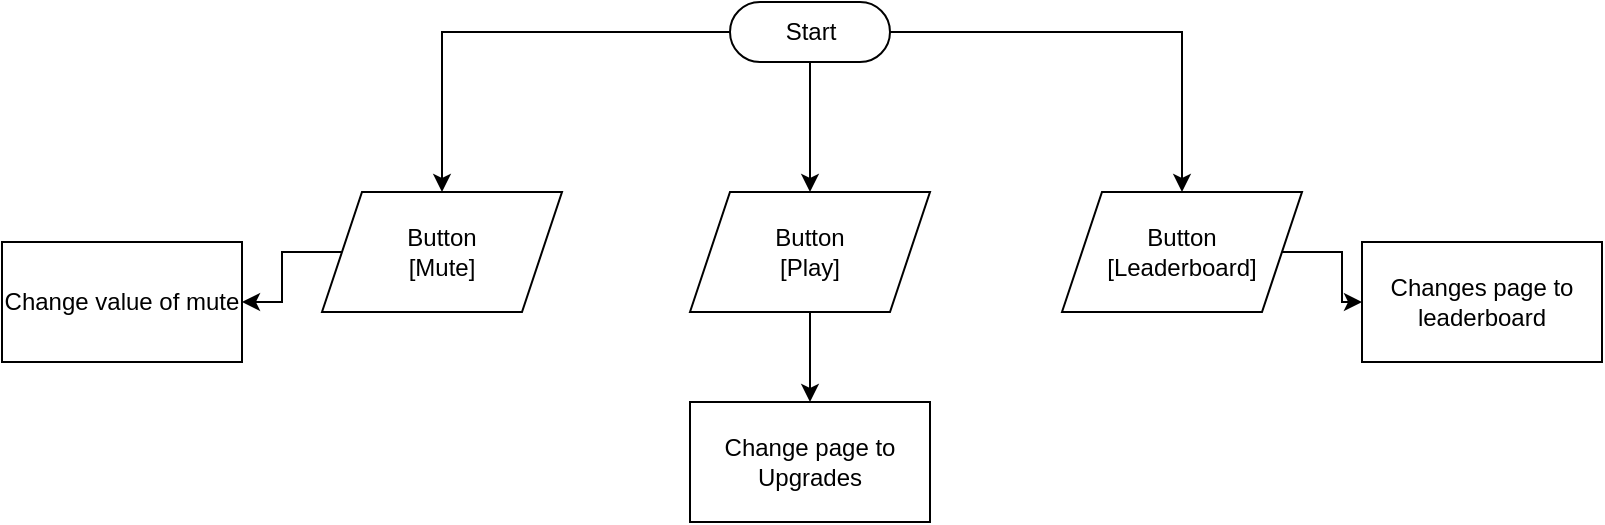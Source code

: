 <mxfile version="20.4.0" type="github" pages="3">
  <diagram id="JRtO3uCRSGHWPy1Gsi4H" name="Home">
    <mxGraphModel dx="862" dy="457" grid="1" gridSize="10" guides="1" tooltips="1" connect="1" arrows="1" fold="1" page="1" pageScale="1" pageWidth="827" pageHeight="1169" background="none" math="0" shadow="0">
      <root>
        <mxCell id="0" />
        <mxCell id="1" parent="0" />
        <mxCell id="wWn_Wf7Ni0Wo3wGpxMCp-3" value="" style="edgeStyle=orthogonalEdgeStyle;rounded=0;orthogonalLoop=1;jettySize=auto;html=1;" edge="1" parent="1" source="wWn_Wf7Ni0Wo3wGpxMCp-1" target="wWn_Wf7Ni0Wo3wGpxMCp-2">
          <mxGeometry relative="1" as="geometry" />
        </mxCell>
        <mxCell id="wWn_Wf7Ni0Wo3wGpxMCp-6" style="edgeStyle=orthogonalEdgeStyle;rounded=0;orthogonalLoop=1;jettySize=auto;html=1;" edge="1" parent="1" source="wWn_Wf7Ni0Wo3wGpxMCp-1" target="wWn_Wf7Ni0Wo3wGpxMCp-5">
          <mxGeometry relative="1" as="geometry" />
        </mxCell>
        <mxCell id="wWn_Wf7Ni0Wo3wGpxMCp-10" style="edgeStyle=orthogonalEdgeStyle;rounded=0;orthogonalLoop=1;jettySize=auto;html=1;" edge="1" parent="1" source="wWn_Wf7Ni0Wo3wGpxMCp-1" target="wWn_Wf7Ni0Wo3wGpxMCp-4">
          <mxGeometry relative="1" as="geometry" />
        </mxCell>
        <mxCell id="wWn_Wf7Ni0Wo3wGpxMCp-1" value="Start" style="html=1;dashed=0;whitespace=wrap;shape=mxgraph.dfd.start" vertex="1" parent="1">
          <mxGeometry x="374" y="20" width="80" height="30" as="geometry" />
        </mxCell>
        <mxCell id="wWn_Wf7Ni0Wo3wGpxMCp-16" value="" style="edgeStyle=orthogonalEdgeStyle;rounded=0;orthogonalLoop=1;jettySize=auto;html=1;" edge="1" parent="1" source="wWn_Wf7Ni0Wo3wGpxMCp-2" target="wWn_Wf7Ni0Wo3wGpxMCp-15">
          <mxGeometry relative="1" as="geometry" />
        </mxCell>
        <mxCell id="wWn_Wf7Ni0Wo3wGpxMCp-2" value="Button&lt;br&gt;[Play]" style="shape=parallelogram;perimeter=parallelogramPerimeter;whiteSpace=wrap;html=1;fixedSize=1;dashed=0;" vertex="1" parent="1">
          <mxGeometry x="354" y="115" width="120" height="60" as="geometry" />
        </mxCell>
        <mxCell id="wWn_Wf7Ni0Wo3wGpxMCp-12" value="" style="edgeStyle=orthogonalEdgeStyle;rounded=0;orthogonalLoop=1;jettySize=auto;html=1;" edge="1" parent="1" source="wWn_Wf7Ni0Wo3wGpxMCp-4" target="wWn_Wf7Ni0Wo3wGpxMCp-11">
          <mxGeometry relative="1" as="geometry" />
        </mxCell>
        <mxCell id="wWn_Wf7Ni0Wo3wGpxMCp-4" value="Button&lt;br&gt;[Leaderboard]" style="shape=parallelogram;perimeter=parallelogramPerimeter;whiteSpace=wrap;html=1;fixedSize=1;" vertex="1" parent="1">
          <mxGeometry x="540" y="115" width="120" height="60" as="geometry" />
        </mxCell>
        <mxCell id="wWn_Wf7Ni0Wo3wGpxMCp-14" value="" style="edgeStyle=orthogonalEdgeStyle;rounded=0;orthogonalLoop=1;jettySize=auto;html=1;" edge="1" parent="1" source="wWn_Wf7Ni0Wo3wGpxMCp-5" target="wWn_Wf7Ni0Wo3wGpxMCp-13">
          <mxGeometry relative="1" as="geometry" />
        </mxCell>
        <mxCell id="wWn_Wf7Ni0Wo3wGpxMCp-5" value="Button&lt;br&gt;[Mute]" style="shape=parallelogram;perimeter=parallelogramPerimeter;whiteSpace=wrap;html=1;fixedSize=1;" vertex="1" parent="1">
          <mxGeometry x="170" y="115" width="120" height="60" as="geometry" />
        </mxCell>
        <mxCell id="wWn_Wf7Ni0Wo3wGpxMCp-11" value="Changes page to leaderboard" style="whiteSpace=wrap;html=1;" vertex="1" parent="1">
          <mxGeometry x="690" y="140" width="120" height="60" as="geometry" />
        </mxCell>
        <mxCell id="wWn_Wf7Ni0Wo3wGpxMCp-13" value="Change value of mute" style="whiteSpace=wrap;html=1;" vertex="1" parent="1">
          <mxGeometry x="10" y="140" width="120" height="60" as="geometry" />
        </mxCell>
        <mxCell id="wWn_Wf7Ni0Wo3wGpxMCp-15" value="Change page to Upgrades" style="whiteSpace=wrap;html=1;dashed=0;" vertex="1" parent="1">
          <mxGeometry x="354" y="220" width="120" height="60" as="geometry" />
        </mxCell>
      </root>
    </mxGraphModel>
  </diagram>
  <diagram id="2vV5ZQqCTDQ3W4vgyMlO" name="Upgrade">
    <mxGraphModel dx="1422" dy="754" grid="1" gridSize="10" guides="1" tooltips="1" connect="1" arrows="1" fold="1" page="1" pageScale="1" pageWidth="827" pageHeight="1169" math="1" shadow="0">
      <root>
        <mxCell id="0" />
        <mxCell id="1" parent="0" />
      </root>
    </mxGraphModel>
  </diagram>
  <diagram id="TkKilEk3gxTYjGydFis1" name="Leaderboard">
    <mxGraphModel dx="1422" dy="754" grid="1" gridSize="10" guides="1" tooltips="1" connect="1" arrows="1" fold="1" page="1" pageScale="1" pageWidth="827" pageHeight="1169" math="1" shadow="0">
      <root>
        <mxCell id="0" />
        <mxCell id="1" parent="0" />
      </root>
    </mxGraphModel>
  </diagram>
</mxfile>
